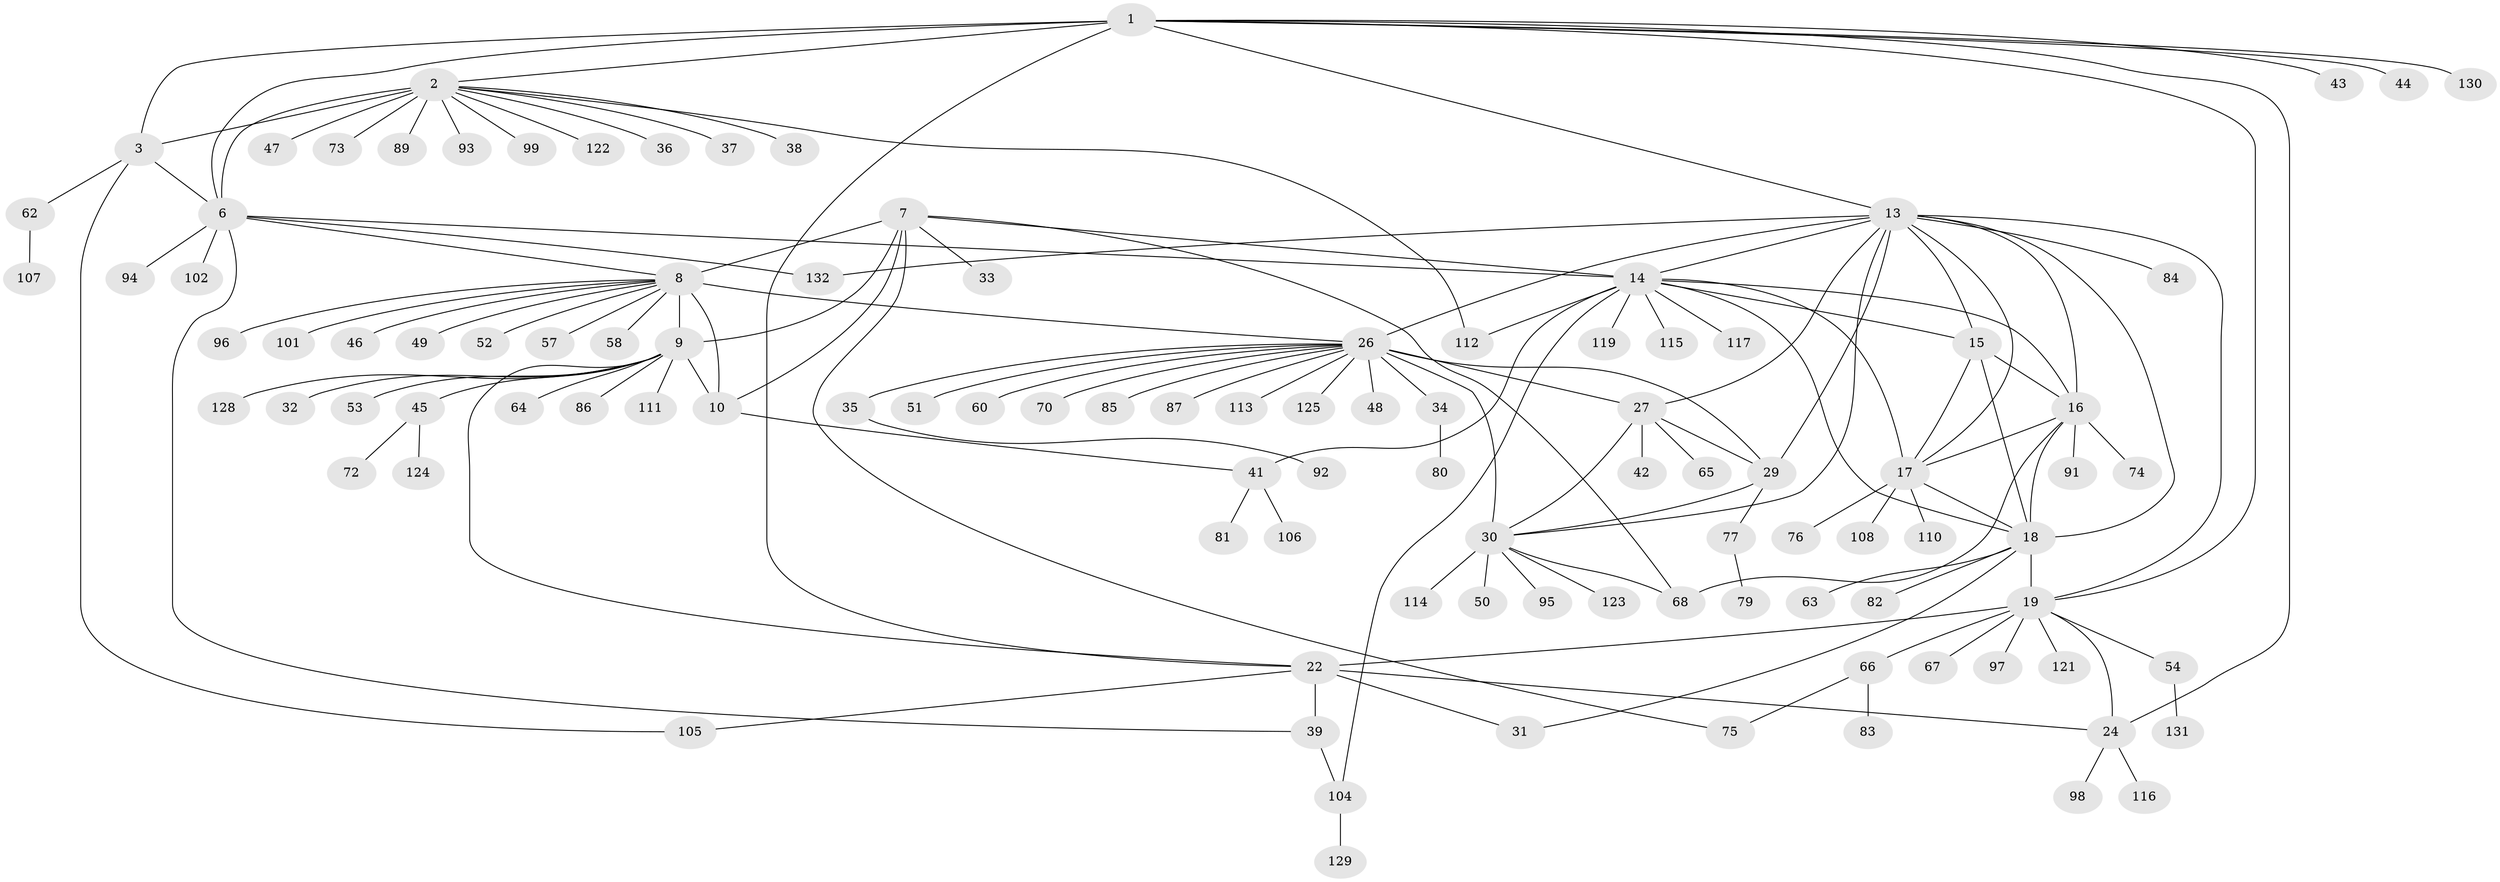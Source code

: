 // Generated by graph-tools (version 1.1) at 2025/24/03/03/25 07:24:16]
// undirected, 106 vertices, 146 edges
graph export_dot {
graph [start="1"]
  node [color=gray90,style=filled];
  1 [super="+21"];
  2 [super="+5"];
  3 [super="+4"];
  6 [super="+109"];
  7;
  8 [super="+12"];
  9 [super="+11"];
  10 [super="+55"];
  13 [super="+25"];
  14 [super="+100"];
  15 [super="+61"];
  16 [super="+120"];
  17 [super="+59"];
  18 [super="+69"];
  19 [super="+20"];
  22 [super="+23"];
  24 [super="+78"];
  26 [super="+28"];
  27;
  29 [super="+90"];
  30 [super="+71"];
  31;
  32 [super="+103"];
  33;
  34;
  35;
  36;
  37;
  38;
  39 [super="+40"];
  41 [super="+56"];
  42;
  43;
  44;
  45;
  46;
  47;
  48;
  49;
  50;
  51;
  52;
  53;
  54;
  57;
  58;
  60;
  62;
  63;
  64;
  65;
  66;
  67;
  68 [super="+88"];
  70;
  72;
  73;
  74;
  75;
  76;
  77 [super="+126"];
  79;
  80;
  81;
  82;
  83;
  84;
  85;
  86;
  87;
  89;
  91;
  92;
  93;
  94;
  95;
  96 [super="+118"];
  97;
  98;
  99;
  101;
  102;
  104 [super="+127"];
  105;
  106;
  107;
  108;
  110;
  111;
  112;
  113;
  114;
  115;
  116;
  117;
  119;
  121;
  122;
  123;
  124;
  125;
  128;
  129;
  130;
  131;
  132;
  1 -- 2 [weight=2];
  1 -- 3 [weight=2];
  1 -- 6;
  1 -- 44;
  1 -- 130;
  1 -- 19 [weight=2];
  1 -- 22 [weight=2];
  1 -- 24;
  1 -- 43;
  1 -- 13;
  2 -- 3 [weight=4];
  2 -- 6 [weight=2];
  2 -- 37;
  2 -- 89;
  2 -- 93;
  2 -- 112;
  2 -- 122;
  2 -- 99;
  2 -- 36;
  2 -- 38;
  2 -- 73;
  2 -- 47;
  3 -- 6 [weight=2];
  3 -- 105;
  3 -- 62;
  6 -- 14;
  6 -- 39;
  6 -- 94;
  6 -- 102;
  6 -- 132;
  6 -- 8;
  7 -- 8 [weight=2];
  7 -- 9 [weight=2];
  7 -- 10;
  7 -- 14;
  7 -- 33;
  7 -- 75;
  7 -- 68;
  8 -- 9 [weight=4];
  8 -- 10 [weight=2];
  8 -- 46;
  8 -- 49;
  8 -- 26;
  8 -- 96;
  8 -- 101;
  8 -- 52;
  8 -- 57;
  8 -- 58;
  9 -- 10 [weight=2];
  9 -- 45;
  9 -- 53;
  9 -- 64;
  9 -- 128;
  9 -- 32;
  9 -- 111;
  9 -- 86;
  9 -- 22;
  10 -- 41;
  13 -- 14;
  13 -- 15;
  13 -- 16;
  13 -- 17;
  13 -- 18;
  13 -- 132;
  13 -- 19;
  13 -- 84;
  13 -- 26 [weight=2];
  13 -- 27;
  13 -- 29;
  13 -- 30;
  14 -- 15;
  14 -- 16;
  14 -- 17;
  14 -- 18;
  14 -- 41 [weight=2];
  14 -- 112;
  14 -- 115;
  14 -- 117;
  14 -- 119;
  14 -- 104;
  15 -- 16;
  15 -- 17;
  15 -- 18;
  16 -- 17;
  16 -- 18;
  16 -- 74;
  16 -- 91;
  16 -- 68;
  17 -- 18;
  17 -- 76;
  17 -- 108;
  17 -- 110;
  18 -- 31;
  18 -- 63;
  18 -- 82;
  18 -- 19;
  19 -- 22 [weight=4];
  19 -- 24 [weight=2];
  19 -- 121;
  19 -- 97;
  19 -- 66;
  19 -- 67;
  19 -- 54;
  22 -- 24 [weight=2];
  22 -- 39;
  22 -- 105;
  22 -- 31;
  24 -- 98;
  24 -- 116;
  26 -- 27 [weight=2];
  26 -- 29 [weight=2];
  26 -- 30 [weight=2];
  26 -- 34;
  26 -- 35;
  26 -- 48;
  26 -- 51;
  26 -- 60;
  26 -- 70;
  26 -- 85;
  26 -- 113;
  26 -- 87;
  26 -- 125;
  27 -- 29;
  27 -- 30;
  27 -- 42;
  27 -- 65;
  29 -- 30;
  29 -- 77;
  30 -- 50;
  30 -- 68;
  30 -- 95;
  30 -- 114;
  30 -- 123;
  34 -- 80;
  35 -- 92;
  39 -- 104;
  41 -- 81;
  41 -- 106;
  45 -- 72;
  45 -- 124;
  54 -- 131;
  62 -- 107;
  66 -- 75;
  66 -- 83;
  77 -- 79;
  104 -- 129;
}
